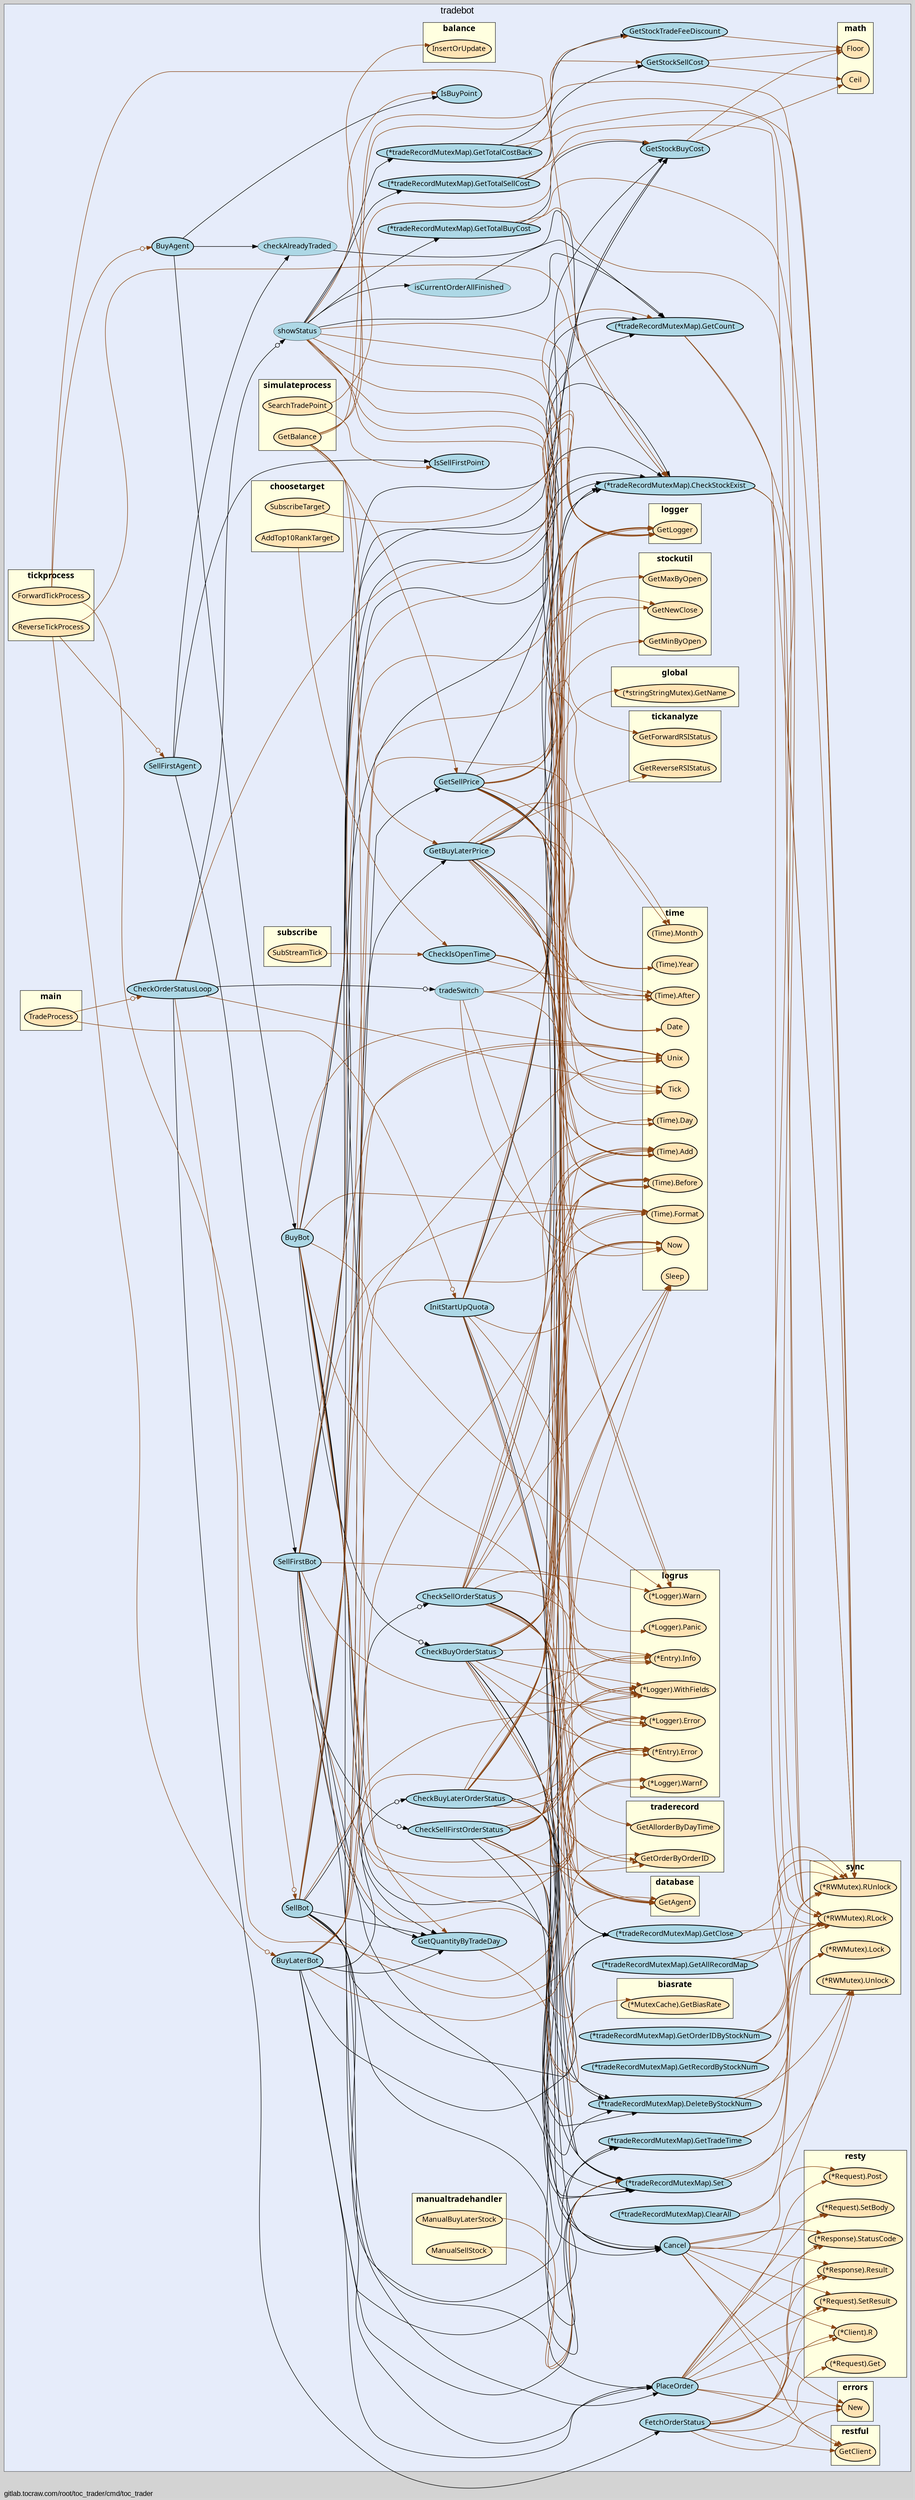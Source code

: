 digraph gocallvis {
    label="gitlab.tocraw.com/root/toc_trader/cmd/toc_trader";
    labeljust="l";
    fontname="Arial";
    fontsize="14";
    rankdir="LR";
    bgcolor="lightgray";
    style="solid";
    penwidth="0.5";
    pad="0.0";
    nodesep="0.35";

    node [shape="ellipse" style="filled" fillcolor="honeydew" fontname="Verdana" penwidth="1.0" margin="0.05,0.0"];
    edge [minlen="2"]

    subgraph "cluster_focus" {
        fontsize="18";
bgcolor="#e6ecfa";
label="tradebot";
labelloc="t";
labeljust="c";
        
        "(*gitlab.tocraw.com/root/toc_trader/pkg/modules/tradebot.tradeRecordMutexMap).DeleteByStockNum" [ label="(*tradeRecordMutexMap).DeleteByStockNum" penwidth="1.5" fillcolor="lightblue" ]
        "(*gitlab.tocraw.com/root/toc_trader/pkg/modules/tradebot.tradeRecordMutexMap).CheckStockExist" [ fillcolor="lightblue" label="(*tradeRecordMutexMap).CheckStockExist" penwidth="1.5" ]
        "gitlab.tocraw.com/root/toc_trader/pkg/modules/tradebot.SellBot" [ fillcolor="lightblue" label="SellBot" penwidth="1.5" ]
        "(*gitlab.tocraw.com/root/toc_trader/pkg/modules/tradebot.tradeRecordMutexMap).GetClose" [ fillcolor="lightblue" label="(*tradeRecordMutexMap).GetClose" penwidth="1.5" ]
        "gitlab.tocraw.com/root/toc_trader/pkg/modules/tradebot.GetQuantityByTradeDay" [ fillcolor="lightblue" label="GetQuantityByTradeDay" penwidth="1.5" ]
        "(*gitlab.tocraw.com/root/toc_trader/pkg/modules/tradebot.tradeRecordMutexMap).GetTradeTime" [ label="(*tradeRecordMutexMap).GetTradeTime" penwidth="1.5" fillcolor="lightblue" ]
        "gitlab.tocraw.com/root/toc_trader/pkg/modules/tradebot.GetSellPrice" [ fillcolor="lightblue" label="GetSellPrice" penwidth="1.5" ]
        "gitlab.tocraw.com/root/toc_trader/pkg/modules/tradebot.PlaceOrder" [ fillcolor="lightblue" label="PlaceOrder" penwidth="1.5" ]
        "(*gitlab.tocraw.com/root/toc_trader/pkg/modules/tradebot.tradeRecordMutexMap).Set" [ fillcolor="lightblue" label="(*tradeRecordMutexMap).Set" penwidth="1.5" ]
        "gitlab.tocraw.com/root/toc_trader/pkg/modules/tradebot.CheckSellOrderStatus" [ fillcolor="lightblue" label="CheckSellOrderStatus" penwidth="1.5" ]
        "gitlab.tocraw.com/root/toc_trader/pkg/modules/tradebot.Cancel" [ penwidth="1.5" fillcolor="lightblue" label="Cancel" ]
        "gitlab.tocraw.com/root/toc_trader/pkg/modules/tradebot.IsBuyPoint" [ fillcolor="lightblue" label="IsBuyPoint" penwidth="1.5" ]
        "gitlab.tocraw.com/root/toc_trader/pkg/modules/tradebot.IsSellFirstPoint" [ fillcolor="lightblue" label="IsSellFirstPoint" penwidth="1.5" ]
        "gitlab.tocraw.com/root/toc_trader/pkg/modules/tradebot.GetStockBuyCost" [ fillcolor="lightblue" label="GetStockBuyCost" penwidth="1.5" ]
        "gitlab.tocraw.com/root/toc_trader/pkg/modules/tradebot.GetStockSellCost" [ fillcolor="lightblue" label="GetStockSellCost" penwidth="1.5" ]
        "gitlab.tocraw.com/root/toc_trader/pkg/modules/tradebot.GetStockTradeFeeDiscount" [ fillcolor="lightblue" label="GetStockTradeFeeDiscount" penwidth="1.5" ]
        "gitlab.tocraw.com/root/toc_trader/pkg/modules/tradebot.GetBuyLaterPrice" [ fillcolor="lightblue" label="GetBuyLaterPrice" penwidth="1.5" ]
        "(*gitlab.tocraw.com/root/toc_trader/pkg/modules/tradebot.tradeRecordMutexMap).GetCount" [ fillcolor="lightblue" label="(*tradeRecordMutexMap).GetCount" penwidth="1.5" ]
        "gitlab.tocraw.com/root/toc_trader/pkg/modules/tradebot.CheckIsOpenTime" [ label="CheckIsOpenTime" penwidth="1.5" fillcolor="lightblue" ]
        "gitlab.tocraw.com/root/toc_trader/pkg/modules/tradebot.checkAlreadyTraded" [ fillcolor="lightblue" label="checkAlreadyTraded" penwidth="0.5" ]
        "gitlab.tocraw.com/root/toc_trader/pkg/modules/tradebot.BuyAgent" [ fillcolor="lightblue" label="BuyAgent" penwidth="1.5" ]
        "gitlab.tocraw.com/root/toc_trader/pkg/modules/tradebot.BuyBot" [ label="BuyBot" penwidth="1.5" fillcolor="lightblue" ]
        "gitlab.tocraw.com/root/toc_trader/pkg/modules/tradebot.CheckBuyOrderStatus" [ fillcolor="lightblue" label="CheckBuyOrderStatus" penwidth="1.5" ]
        "gitlab.tocraw.com/root/toc_trader/pkg/modules/tradebot.SellFirstAgent" [ penwidth="1.5" fillcolor="lightblue" label="SellFirstAgent" ]
        "gitlab.tocraw.com/root/toc_trader/pkg/modules/tradebot.SellFirstBot" [ fillcolor="lightblue" label="SellFirstBot" penwidth="1.5" ]
        "gitlab.tocraw.com/root/toc_trader/pkg/modules/tradebot.CheckSellFirstOrderStatus" [ fillcolor="lightblue" label="CheckSellFirstOrderStatus" penwidth="1.5" ]
        "gitlab.tocraw.com/root/toc_trader/pkg/modules/tradebot.BuyLaterBot" [ penwidth="1.5" fillcolor="lightblue" label="BuyLaterBot" ]
        "gitlab.tocraw.com/root/toc_trader/pkg/modules/tradebot.CheckBuyLaterOrderStatus" [ label="CheckBuyLaterOrderStatus" penwidth="1.5" fillcolor="lightblue" ]
        "gitlab.tocraw.com/root/toc_trader/pkg/modules/tradebot.showStatus" [ penwidth="0.5" fillcolor="lightblue" label="showStatus" ]
        "gitlab.tocraw.com/root/toc_trader/pkg/modules/tradebot.isCurrentOrderAllFinished" [ fillcolor="lightblue" label="isCurrentOrderAllFinished" penwidth="0.5" ]
        "(*gitlab.tocraw.com/root/toc_trader/pkg/modules/tradebot.tradeRecordMutexMap).GetTotalSellCost" [ fillcolor="lightblue" label="(*tradeRecordMutexMap).GetTotalSellCost" penwidth="1.5" ]
        "(*gitlab.tocraw.com/root/toc_trader/pkg/modules/tradebot.tradeRecordMutexMap).GetTotalBuyCost" [ penwidth="1.5" fillcolor="lightblue" label="(*tradeRecordMutexMap).GetTotalBuyCost" ]
        "(*gitlab.tocraw.com/root/toc_trader/pkg/modules/tradebot.tradeRecordMutexMap).GetTotalCostBack" [ fillcolor="lightblue" label="(*tradeRecordMutexMap).GetTotalCostBack" penwidth="1.5" ]
        "gitlab.tocraw.com/root/toc_trader/pkg/modules/tradebot.CheckOrderStatusLoop" [ fillcolor="lightblue" label="CheckOrderStatusLoop" penwidth="1.5" ]
        "gitlab.tocraw.com/root/toc_trader/pkg/modules/tradebot.tradeSwitch" [ fillcolor="lightblue" label="tradeSwitch" penwidth="0.5" ]
        "gitlab.tocraw.com/root/toc_trader/pkg/modules/tradebot.FetchOrderStatus" [ fillcolor="lightblue" label="FetchOrderStatus" penwidth="1.5" ]
        "gitlab.tocraw.com/root/toc_trader/pkg/modules/tradebot.InitStartUpQuota" [ fillcolor="lightblue" label="InitStartUpQuota" penwidth="1.5" ]
        "(*gitlab.tocraw.com/root/toc_trader/pkg/modules/tradebot.tradeRecordMutexMap).GetRecordByStockNum" [ fillcolor="lightblue" label="(*tradeRecordMutexMap).GetRecordByStockNum" penwidth="1.5" ]
        "(*gitlab.tocraw.com/root/toc_trader/pkg/modules/tradebot.tradeRecordMutexMap).ClearAll" [ fillcolor="lightblue" label="(*tradeRecordMutexMap).ClearAll" penwidth="1.5" ]
        "(*gitlab.tocraw.com/root/toc_trader/pkg/modules/tradebot.tradeRecordMutexMap).GetAllRecordMap" [ label="(*tradeRecordMutexMap).GetAllRecordMap" penwidth="1.5" fillcolor="lightblue" ]
        "(*gitlab.tocraw.com/root/toc_trader/pkg/modules/tradebot.tradeRecordMutexMap).GetOrderIDByStockNum" [ label="(*tradeRecordMutexMap).GetOrderIDByStockNum" penwidth="1.5" fillcolor="lightblue" ]
        
        subgraph "cluster_errors" {
        penwidth="0.8";
fontsize="16";
style="filled";
rank="sink";
URL="/?f=errors";
tooltip="package: errors";
fillcolor="lightyellow";
fontname="Tahoma bold";
label="errors";
        
        "errors.New" [ fillcolor="moccasin" label="New" penwidth="1.5" ]
        
    }

        subgraph "cluster_github.com/go-resty/resty/v2" {
        rank="sink";
label="resty";
tooltip="package: github.com/go-resty/resty/v2";
fontsize="16";
style="filled";
fillcolor="lightyellow";
fontname="Tahoma bold";
penwidth="0.8";
URL="/?f=github.com/go-resty/resty/v2";
        
        "(*github.com/go-resty/resty/v2.Client).R" [ fillcolor="moccasin" label="(*Client).R" penwidth="1.5" ]
        "(*github.com/go-resty/resty/v2.Request).SetBody" [ fillcolor="moccasin" label="(*Request).SetBody" penwidth="1.5" ]
        "(*github.com/go-resty/resty/v2.Request).SetResult" [ penwidth="1.5" fillcolor="moccasin" label="(*Request).SetResult" ]
        "(*github.com/go-resty/resty/v2.Request).Post" [ fillcolor="moccasin" label="(*Request).Post" penwidth="1.5" ]
        "(*github.com/go-resty/resty/v2.Response).StatusCode" [ fillcolor="moccasin" label="(*Response).StatusCode" penwidth="1.5" ]
        "(*github.com/go-resty/resty/v2.Response).Result" [ fillcolor="moccasin" label="(*Response).Result" penwidth="1.5" ]
        "(*github.com/go-resty/resty/v2.Request).Get" [ fillcolor="moccasin" label="(*Request).Get" penwidth="1.5" ]
        
    }

        subgraph "cluster_github.com/sirupsen/logrus" {
        fillcolor="lightyellow";
fontname="Tahoma bold";
rank="sink";
penwidth="0.8";
fontsize="16";
style="filled";
label="logrus";
URL="/?f=github.com/sirupsen/logrus";
tooltip="package: github.com/sirupsen/logrus";
        
        "(*github.com/sirupsen/logrus.Logger).WithFields" [ penwidth="1.5" fillcolor="moccasin" label="(*Logger).WithFields" ]
        "(*github.com/sirupsen/logrus.Entry).Error" [ fillcolor="moccasin" label="(*Entry).Error" penwidth="1.5" ]
        "(*github.com/sirupsen/logrus.Logger).Error" [ fillcolor="moccasin" label="(*Logger).Error" penwidth="1.5" ]
        "(*github.com/sirupsen/logrus.Entry).Info" [ fillcolor="moccasin" label="(*Entry).Info" penwidth="1.5" ]
        "(*github.com/sirupsen/logrus.Logger).Warnf" [ fillcolor="moccasin" label="(*Logger).Warnf" penwidth="1.5" ]
        "(*github.com/sirupsen/logrus.Logger).Warn" [ fillcolor="moccasin" label="(*Logger).Warn" penwidth="1.5" ]
        "(*github.com/sirupsen/logrus.Logger).Panic" [ penwidth="1.5" fillcolor="moccasin" label="(*Logger).Panic" ]
        
    }

        subgraph "cluster_gitlab.tocraw.com/root/toc_trader/cmd/toc_trader" {
        style="filled";
rank="sink";
tooltip="package: gitlab.tocraw.com/root/toc_trader/cmd/toc_trader";
penwidth="0.8";
fontsize="16";
label="main";
URL="/?f=gitlab.tocraw.com/root/toc_trader/cmd/toc_trader";
fillcolor="lightyellow";
fontname="Tahoma bold";
        
        "gitlab.tocraw.com/root/toc_trader/cmd/toc_trader.TradeProcess" [ fillcolor="moccasin" label="TradeProcess" penwidth="1.5" ]
        
    }

        subgraph "cluster_gitlab.tocraw.com/root/toc_trader/internal/database" {
        fontsize="16";
fillcolor="lightyellow";
rank="sink";
URL="/?f=gitlab.tocraw.com/root/toc_trader/internal/database";
tooltip="package: gitlab.tocraw.com/root/toc_trader/internal/database";
penwidth="0.8";
style="filled";
fontname="Tahoma bold";
label="database";
        
        "gitlab.tocraw.com/root/toc_trader/internal/database.GetAgent" [ label="GetAgent" penwidth="1.5" fillcolor="moccasin" ]
        
    }

        subgraph "cluster_gitlab.tocraw.com/root/toc_trader/internal/logger" {
        penwidth="0.8";
fontsize="16";
style="filled";
fillcolor="lightyellow";
fontname="Tahoma bold";
label="logger";
rank="sink";
URL="/?f=gitlab.tocraw.com/root/toc_trader/internal/logger";
tooltip="package: gitlab.tocraw.com/root/toc_trader/internal/logger";
        
        "gitlab.tocraw.com/root/toc_trader/internal/logger.GetLogger" [ penwidth="1.5" fillcolor="moccasin" label="GetLogger" ]
        
    }

        subgraph "cluster_gitlab.tocraw.com/root/toc_trader/internal/restful" {
        fontsize="16";
style="filled";
fillcolor="lightyellow";
fontname="Tahoma bold";
rank="sink";
URL="/?f=gitlab.tocraw.com/root/toc_trader/internal/restful";
tooltip="package: gitlab.tocraw.com/root/toc_trader/internal/restful";
penwidth="0.8";
label="restful";
        
        "gitlab.tocraw.com/root/toc_trader/internal/restful.GetClient" [ label="GetClient" penwidth="1.5" fillcolor="moccasin" ]
        
    }

        subgraph "cluster_gitlab.tocraw.com/root/toc_trader/internal/stockutil" {
        fontname="Tahoma bold";
rank="sink";
URL="/?f=gitlab.tocraw.com/root/toc_trader/internal/stockutil";
tooltip="package: gitlab.tocraw.com/root/toc_trader/internal/stockutil";
style="filled";
fontsize="16";
fillcolor="lightyellow";
label="stockutil";
penwidth="0.8";
        
        "gitlab.tocraw.com/root/toc_trader/internal/stockutil.GetMaxByOpen" [ fillcolor="moccasin" label="GetMaxByOpen" penwidth="1.5" ]
        "gitlab.tocraw.com/root/toc_trader/internal/stockutil.GetNewClose" [ fillcolor="moccasin" label="GetNewClose" penwidth="1.5" ]
        "gitlab.tocraw.com/root/toc_trader/internal/stockutil.GetMinByOpen" [ fillcolor="moccasin" label="GetMinByOpen" penwidth="1.5" ]
        
    }

        subgraph "cluster_gitlab.tocraw.com/root/toc_trader/pkg/global" {
        label="global";
penwidth="0.8";
fontsize="16";
fontname="Tahoma bold";
rank="sink";
URL="/?f=gitlab.tocraw.com/root/toc_trader/pkg/global";
tooltip="package: gitlab.tocraw.com/root/toc_trader/pkg/global";
style="filled";
fillcolor="lightyellow";
        
        "(*gitlab.tocraw.com/root/toc_trader/pkg/global.stringStringMutex).GetName" [ fillcolor="moccasin" label="(*stringStringMutex).GetName" penwidth="1.5" ]
        
    }

        subgraph "cluster_gitlab.tocraw.com/root/toc_trader/pkg/handlers/manualtradehandler" {
        style="filled";
fontname="Tahoma bold";
rank="sink";
penwidth="0.8";
fontsize="16";
fillcolor="lightyellow";
label="manualtradehandler";
URL="/?f=gitlab.tocraw.com/root/toc_trader/pkg/handlers/manualtradehandler";
tooltip="package: gitlab.tocraw.com/root/toc_trader/pkg/handlers/manualtradehandler";
        
        "gitlab.tocraw.com/root/toc_trader/pkg/handlers/manualtradehandler.ManualSellStock" [ fillcolor="moccasin" label="ManualSellStock" penwidth="1.5" ]
        "gitlab.tocraw.com/root/toc_trader/pkg/handlers/manualtradehandler.ManualBuyLaterStock" [ fillcolor="moccasin" label="ManualBuyLaterStock" penwidth="1.5" ]
        
    }

        subgraph "cluster_gitlab.tocraw.com/root/toc_trader/pkg/models/balance" {
        penwidth="0.8";
fontsize="16";
fontname="Tahoma bold";
label="balance";
style="filled";
fillcolor="lightyellow";
rank="sink";
URL="/?f=gitlab.tocraw.com/root/toc_trader/pkg/models/balance";
tooltip="package: gitlab.tocraw.com/root/toc_trader/pkg/models/balance";
        
        "gitlab.tocraw.com/root/toc_trader/pkg/models/balance.InsertOrUpdate" [ fillcolor="moccasin" label="InsertOrUpdate" penwidth="1.5" ]
        
    }

        subgraph "cluster_gitlab.tocraw.com/root/toc_trader/pkg/models/traderecord" {
        URL="/?f=gitlab.tocraw.com/root/toc_trader/pkg/models/traderecord";
penwidth="0.8";
style="filled";
fontname="Tahoma bold";
label="traderecord";
fontsize="16";
fillcolor="lightyellow";
rank="sink";
tooltip="package: gitlab.tocraw.com/root/toc_trader/pkg/models/traderecord";
        
        "gitlab.tocraw.com/root/toc_trader/pkg/models/traderecord.GetOrderByOrderID" [ penwidth="1.5" fillcolor="moccasin" label="GetOrderByOrderID" ]
        "gitlab.tocraw.com/root/toc_trader/pkg/models/traderecord.GetAllorderByDayTime" [ fillcolor="moccasin" label="GetAllorderByDayTime" penwidth="1.5" ]
        
    }

        subgraph "cluster_gitlab.tocraw.com/root/toc_trader/pkg/modules/biasrate" {
        fillcolor="lightyellow";
fontname="Tahoma bold";
label="biasrate";
URL="/?f=gitlab.tocraw.com/root/toc_trader/pkg/modules/biasrate";
tooltip="package: gitlab.tocraw.com/root/toc_trader/pkg/modules/biasrate";
penwidth="0.8";
fontsize="16";
style="filled";
rank="sink";
        
        "(*gitlab.tocraw.com/root/toc_trader/pkg/modules/biasrate.MutexCache).GetBiasRate" [ fillcolor="moccasin" label="(*MutexCache).GetBiasRate" penwidth="1.5" ]
        
    }

        subgraph "cluster_gitlab.tocraw.com/root/toc_trader/pkg/modules/choosetarget" {
        style="filled";
fillcolor="lightyellow";
fontname="Tahoma bold";
URL="/?f=gitlab.tocraw.com/root/toc_trader/pkg/modules/choosetarget";
penwidth="0.8";
fontsize="16";
rank="sink";
label="choosetarget";
tooltip="package: gitlab.tocraw.com/root/toc_trader/pkg/modules/choosetarget";
        
        "gitlab.tocraw.com/root/toc_trader/pkg/modules/choosetarget.SubscribeTarget" [ fillcolor="moccasin" label="SubscribeTarget" penwidth="1.5" ]
        "gitlab.tocraw.com/root/toc_trader/pkg/modules/choosetarget.AddTop10RankTarget" [ fillcolor="moccasin" label="AddTop10RankTarget" penwidth="1.5" ]
        
    }

        subgraph "cluster_gitlab.tocraw.com/root/toc_trader/pkg/modules/simulateprocess" {
        rank="sink";
tooltip="package: gitlab.tocraw.com/root/toc_trader/pkg/modules/simulateprocess";
penwidth="0.8";
fillcolor="lightyellow";
fontname="Tahoma bold";
URL="/?f=gitlab.tocraw.com/root/toc_trader/pkg/modules/simulateprocess";
fontsize="16";
style="filled";
label="simulateprocess";
        
        "gitlab.tocraw.com/root/toc_trader/pkg/modules/simulateprocess.SearchTradePoint" [ fillcolor="moccasin" label="SearchTradePoint" penwidth="1.5" ]
        "gitlab.tocraw.com/root/toc_trader/pkg/modules/simulateprocess.GetBalance" [ fillcolor="moccasin" label="GetBalance" penwidth="1.5" ]
        
    }

        subgraph "cluster_gitlab.tocraw.com/root/toc_trader/pkg/modules/subscribe" {
        style="filled";
fontname="Tahoma bold";
rank="sink";
label="subscribe";
penwidth="0.8";
fillcolor="lightyellow";
URL="/?f=gitlab.tocraw.com/root/toc_trader/pkg/modules/subscribe";
tooltip="package: gitlab.tocraw.com/root/toc_trader/pkg/modules/subscribe";
fontsize="16";
        
        "gitlab.tocraw.com/root/toc_trader/pkg/modules/subscribe.SubStreamTick" [ fillcolor="moccasin" label="SubStreamTick" penwidth="1.5" ]
        
    }

        subgraph "cluster_gitlab.tocraw.com/root/toc_trader/pkg/modules/tickanalyze" {
        fontname="Tahoma bold";
rank="sink";
URL="/?f=gitlab.tocraw.com/root/toc_trader/pkg/modules/tickanalyze";
penwidth="0.8";
fontsize="16";
style="filled";
fillcolor="lightyellow";
label="tickanalyze";
tooltip="package: gitlab.tocraw.com/root/toc_trader/pkg/modules/tickanalyze";
        
        "gitlab.tocraw.com/root/toc_trader/pkg/modules/tickanalyze.GetForwardRSIStatus" [ fillcolor="moccasin" label="GetForwardRSIStatus" penwidth="1.5" ]
        "gitlab.tocraw.com/root/toc_trader/pkg/modules/tickanalyze.GetReverseRSIStatus" [ fillcolor="moccasin" label="GetReverseRSIStatus" penwidth="1.5" ]
        
    }

        subgraph "cluster_gitlab.tocraw.com/root/toc_trader/pkg/modules/tickprocess" {
        URL="/?f=gitlab.tocraw.com/root/toc_trader/pkg/modules/tickprocess";
tooltip="package: gitlab.tocraw.com/root/toc_trader/pkg/modules/tickprocess";
penwidth="0.8";
fontsize="16";
style="filled";
label="tickprocess";
fillcolor="lightyellow";
fontname="Tahoma bold";
rank="sink";
        
        "gitlab.tocraw.com/root/toc_trader/pkg/modules/tickprocess.ForwardTickProcess" [ penwidth="1.5" fillcolor="moccasin" label="ForwardTickProcess" ]
        "gitlab.tocraw.com/root/toc_trader/pkg/modules/tickprocess.ReverseTickProcess" [ penwidth="1.5" fillcolor="moccasin" label="ReverseTickProcess" ]
        
    }

        subgraph "cluster_math" {
        fontsize="16";
style="filled";
fontname="Tahoma bold";
URL="/?f=math";
tooltip="package: math";
penwidth="0.8";
fillcolor="lightyellow";
rank="sink";
label="math";
        
        "math.Ceil" [ fillcolor="moccasin" label="Ceil" penwidth="1.5" ]
        "math.Floor" [ penwidth="1.5" fillcolor="moccasin" label="Floor" ]
        
    }

        subgraph "cluster_sync" {
        fontsize="16";
fillcolor="lightyellow";
fontname="Tahoma bold";
rank="sink";
label="sync";
penwidth="0.8";
style="filled";
URL="/?f=sync";
tooltip="package: sync";
        
        "(*sync.RWMutex).Lock" [ fillcolor="moccasin" label="(*RWMutex).Lock" penwidth="1.5" ]
        "(*sync.RWMutex).Unlock" [ fillcolor="moccasin" label="(*RWMutex).Unlock" penwidth="1.5" ]
        "(*sync.RWMutex).RLock" [ fillcolor="moccasin" label="(*RWMutex).RLock" penwidth="1.5" ]
        "(*sync.RWMutex).RUnlock" [ fillcolor="moccasin" label="(*RWMutex).RUnlock" penwidth="1.5" ]
        
    }

        subgraph "cluster_time" {
        fontname="Tahoma bold";
label="time";
URL="/?f=time";
tooltip="package: time";
fontsize="16";
fillcolor="lightyellow";
rank="sink";
penwidth="0.8";
style="filled";
        
        "(time.Time).Format" [ penwidth="1.5" fillcolor="moccasin" label="(Time).Format" ]
        "time.Unix" [ fillcolor="moccasin" label="Unix" penwidth="1.5" ]
        "(time.Time).Year" [ label="(Time).Year" penwidth="1.5" fillcolor="moccasin" ]
        "(time.Time).Month" [ fillcolor="moccasin" label="(Time).Month" penwidth="1.5" ]
        "(time.Time).Day" [ label="(Time).Day" penwidth="1.5" fillcolor="moccasin" ]
        "time.Date" [ fillcolor="moccasin" label="Date" penwidth="1.5" ]
        "(time.Time).Before" [ label="(Time).Before" penwidth="1.5" fillcolor="moccasin" ]
        "(time.Time).After" [ fillcolor="moccasin" label="(Time).After" penwidth="1.5" ]
        "(time.Time).Add" [ fillcolor="moccasin" label="(Time).Add" penwidth="1.5" ]
        "time.Sleep" [ fillcolor="moccasin" label="Sleep" penwidth="1.5" ]
        "time.Now" [ penwidth="1.5" fillcolor="moccasin" label="Now" ]
        "time.Tick" [ fillcolor="moccasin" label="Tick" penwidth="1.5" ]
        
    }

    }

    "(*gitlab.tocraw.com/root/toc_trader/pkg/modules/tradebot.tradeRecordMutexMap).DeleteByStockNum" -> "(*sync.RWMutex).Lock" [ color="saddlebrown" ]
    "(*gitlab.tocraw.com/root/toc_trader/pkg/modules/tradebot.tradeRecordMutexMap).DeleteByStockNum" -> "(*sync.RWMutex).Unlock" [ color="saddlebrown" ]
    "(*gitlab.tocraw.com/root/toc_trader/pkg/modules/tradebot.tradeRecordMutexMap).CheckStockExist" -> "(*sync.RWMutex).RLock" [ color="saddlebrown" ]
    "(*gitlab.tocraw.com/root/toc_trader/pkg/modules/tradebot.tradeRecordMutexMap).CheckStockExist" -> "(*sync.RWMutex).RUnlock" [ color="saddlebrown" ]
    "gitlab.tocraw.com/root/toc_trader/pkg/modules/tradebot.SellBot" -> "(*gitlab.tocraw.com/root/toc_trader/pkg/modules/tradebot.tradeRecordMutexMap).CheckStockExist" [  ]
    "(*gitlab.tocraw.com/root/toc_trader/pkg/modules/tradebot.tradeRecordMutexMap).GetClose" -> "(*sync.RWMutex).RLock" [ color="saddlebrown" ]
    "(*gitlab.tocraw.com/root/toc_trader/pkg/modules/tradebot.tradeRecordMutexMap).GetClose" -> "(*sync.RWMutex).RUnlock" [ color="saddlebrown" ]
    "gitlab.tocraw.com/root/toc_trader/pkg/modules/tradebot.SellBot" -> "(*gitlab.tocraw.com/root/toc_trader/pkg/modules/tradebot.tradeRecordMutexMap).GetClose" [  ]
    "gitlab.tocraw.com/root/toc_trader/pkg/modules/tradebot.SellBot" -> "(time.Time).Format" [ color="saddlebrown" ]
    "gitlab.tocraw.com/root/toc_trader/pkg/modules/tradebot.GetQuantityByTradeDay" -> "(*gitlab.tocraw.com/root/toc_trader/pkg/modules/biasrate.MutexCache).GetBiasRate" [ color="saddlebrown" ]
    "gitlab.tocraw.com/root/toc_trader/pkg/modules/tradebot.SellBot" -> "gitlab.tocraw.com/root/toc_trader/pkg/modules/tradebot.GetQuantityByTradeDay" [  ]
    "(*gitlab.tocraw.com/root/toc_trader/pkg/modules/tradebot.tradeRecordMutexMap).GetTradeTime" -> "(*sync.RWMutex).RLock" [ color="saddlebrown" ]
    "(*gitlab.tocraw.com/root/toc_trader/pkg/modules/tradebot.tradeRecordMutexMap).GetTradeTime" -> "(*sync.RWMutex).RUnlock" [ color="saddlebrown" ]
    "gitlab.tocraw.com/root/toc_trader/pkg/modules/tradebot.SellBot" -> "(*gitlab.tocraw.com/root/toc_trader/pkg/modules/tradebot.tradeRecordMutexMap).GetTradeTime" [  ]
    "gitlab.tocraw.com/root/toc_trader/pkg/modules/tradebot.GetSellPrice" -> "gitlab.tocraw.com/root/toc_trader/internal/stockutil.GetMaxByOpen" [ color="saddlebrown" ]
    "gitlab.tocraw.com/root/toc_trader/pkg/modules/tradebot.GetSellPrice" -> "time.Unix" [ color="saddlebrown" ]
    "gitlab.tocraw.com/root/toc_trader/pkg/modules/tradebot.GetSellPrice" -> "(time.Time).Year" [ color="saddlebrown" ]
    "gitlab.tocraw.com/root/toc_trader/pkg/modules/tradebot.GetSellPrice" -> "(time.Time).Month" [ color="saddlebrown" ]
    "gitlab.tocraw.com/root/toc_trader/pkg/modules/tradebot.GetSellPrice" -> "(time.Time).Day" [ color="saddlebrown" ]
    "gitlab.tocraw.com/root/toc_trader/pkg/modules/tradebot.GetSellPrice" -> "time.Date" [ color="saddlebrown" ]
    "gitlab.tocraw.com/root/toc_trader/pkg/modules/tradebot.GetSellPrice" -> "gitlab.tocraw.com/root/toc_trader/pkg/modules/tickanalyze.GetForwardRSIStatus" [ color="saddlebrown" ]
    "gitlab.tocraw.com/root/toc_trader/pkg/modules/tradebot.GetSellPrice" -> "(time.Time).Before" [ color="saddlebrown" ]
    "gitlab.tocraw.com/root/toc_trader/pkg/modules/tradebot.GetSellPrice" -> "(time.Time).After" [ color="saddlebrown" ]
    "gitlab.tocraw.com/root/toc_trader/pkg/modules/tradebot.GetSellPrice" -> "(*gitlab.tocraw.com/root/toc_trader/pkg/modules/tradebot.tradeRecordMutexMap).GetClose" [  ]
    "gitlab.tocraw.com/root/toc_trader/pkg/modules/tradebot.GetSellPrice" -> "(*gitlab.tocraw.com/root/toc_trader/pkg/modules/tradebot.tradeRecordMutexMap).CheckStockExist" [  ]
    "gitlab.tocraw.com/root/toc_trader/pkg/modules/tradebot.GetSellPrice" -> "gitlab.tocraw.com/root/toc_trader/internal/stockutil.GetNewClose" [ color="saddlebrown" ]
    "gitlab.tocraw.com/root/toc_trader/pkg/modules/tradebot.GetSellPrice" -> "(time.Time).Add" [ color="saddlebrown" ]
    "gitlab.tocraw.com/root/toc_trader/pkg/modules/tradebot.SellBot" -> "gitlab.tocraw.com/root/toc_trader/pkg/modules/tradebot.GetSellPrice" [  ]
    "gitlab.tocraw.com/root/toc_trader/pkg/modules/tradebot.PlaceOrder" -> "gitlab.tocraw.com/root/toc_trader/internal/restful.GetClient" [ color="saddlebrown" ]
    "gitlab.tocraw.com/root/toc_trader/pkg/modules/tradebot.PlaceOrder" -> "(*github.com/go-resty/resty/v2.Client).R" [ color="saddlebrown" ]
    "gitlab.tocraw.com/root/toc_trader/pkg/modules/tradebot.PlaceOrder" -> "(*github.com/go-resty/resty/v2.Request).SetBody" [ color="saddlebrown" ]
    "gitlab.tocraw.com/root/toc_trader/pkg/modules/tradebot.PlaceOrder" -> "(*github.com/go-resty/resty/v2.Request).SetResult" [ color="saddlebrown" ]
    "gitlab.tocraw.com/root/toc_trader/pkg/modules/tradebot.PlaceOrder" -> "(*github.com/go-resty/resty/v2.Request).Post" [ color="saddlebrown" ]
    "gitlab.tocraw.com/root/toc_trader/pkg/modules/tradebot.PlaceOrder" -> "(*github.com/go-resty/resty/v2.Response).StatusCode" [ color="saddlebrown" ]
    "gitlab.tocraw.com/root/toc_trader/pkg/modules/tradebot.PlaceOrder" -> "errors.New" [ color="saddlebrown" ]
    "gitlab.tocraw.com/root/toc_trader/pkg/modules/tradebot.PlaceOrder" -> "(*github.com/go-resty/resty/v2.Response).Result" [ color="saddlebrown" ]
    "gitlab.tocraw.com/root/toc_trader/pkg/modules/tradebot.SellBot" -> "gitlab.tocraw.com/root/toc_trader/pkg/modules/tradebot.PlaceOrder" [  ]
    "gitlab.tocraw.com/root/toc_trader/pkg/modules/tradebot.SellBot" -> "gitlab.tocraw.com/root/toc_trader/internal/logger.GetLogger" [ color="saddlebrown" ]
    "gitlab.tocraw.com/root/toc_trader/pkg/modules/tradebot.SellBot" -> "(*github.com/sirupsen/logrus.Logger).WithFields" [ color="saddlebrown" ]
    "gitlab.tocraw.com/root/toc_trader/pkg/modules/tradebot.SellBot" -> "(*github.com/sirupsen/logrus.Entry).Error" [ color="saddlebrown" ]
    "gitlab.tocraw.com/root/toc_trader/pkg/modules/tradebot.SellBot" -> "time.Unix" [ color="saddlebrown" ]
    "(*gitlab.tocraw.com/root/toc_trader/pkg/modules/tradebot.tradeRecordMutexMap).Set" -> "(*sync.RWMutex).Lock" [ color="saddlebrown" ]
    "(*gitlab.tocraw.com/root/toc_trader/pkg/modules/tradebot.tradeRecordMutexMap).Set" -> "(*sync.RWMutex).Unlock" [ color="saddlebrown" ]
    "gitlab.tocraw.com/root/toc_trader/pkg/modules/tradebot.SellBot" -> "(*gitlab.tocraw.com/root/toc_trader/pkg/modules/tradebot.tradeRecordMutexMap).Set" [  ]
    "gitlab.tocraw.com/root/toc_trader/pkg/modules/tradebot.CheckSellOrderStatus" -> "time.Sleep" [ color="saddlebrown" ]
    "gitlab.tocraw.com/root/toc_trader/pkg/modules/tradebot.CheckSellOrderStatus" -> "gitlab.tocraw.com/root/toc_trader/internal/database.GetAgent" [ color="saddlebrown" ]
    "gitlab.tocraw.com/root/toc_trader/pkg/modules/tradebot.CheckSellOrderStatus" -> "gitlab.tocraw.com/root/toc_trader/pkg/models/traderecord.GetOrderByOrderID" [ color="saddlebrown" ]
    "gitlab.tocraw.com/root/toc_trader/pkg/modules/tradebot.CheckSellOrderStatus" -> "gitlab.tocraw.com/root/toc_trader/internal/logger.GetLogger" [ color="saddlebrown" ]
    "gitlab.tocraw.com/root/toc_trader/pkg/modules/tradebot.CheckSellOrderStatus" -> "(*github.com/sirupsen/logrus.Logger).Error" [ color="saddlebrown" ]
    "gitlab.tocraw.com/root/toc_trader/pkg/modules/tradebot.CheckSellOrderStatus" -> "(*gitlab.tocraw.com/root/toc_trader/pkg/modules/tradebot.tradeRecordMutexMap).DeleteByStockNum" [  ]
    "gitlab.tocraw.com/root/toc_trader/pkg/modules/tradebot.CheckSellOrderStatus" -> "(*github.com/sirupsen/logrus.Logger).WithFields" [ color="saddlebrown" ]
    "gitlab.tocraw.com/root/toc_trader/pkg/modules/tradebot.CheckSellOrderStatus" -> "(*github.com/sirupsen/logrus.Entry).Info" [ color="saddlebrown" ]
    "gitlab.tocraw.com/root/toc_trader/pkg/modules/tradebot.CheckSellOrderStatus" -> "(*gitlab.tocraw.com/root/toc_trader/pkg/modules/tradebot.tradeRecordMutexMap).Set" [  ]
    "gitlab.tocraw.com/root/toc_trader/pkg/modules/tradebot.CheckSellOrderStatus" -> "(*gitlab.tocraw.com/root/toc_trader/pkg/modules/tradebot.tradeRecordMutexMap).CheckStockExist" [  ]
    "gitlab.tocraw.com/root/toc_trader/pkg/modules/tradebot.CheckSellOrderStatus" -> "(time.Time).Add" [ color="saddlebrown" ]
    "gitlab.tocraw.com/root/toc_trader/pkg/modules/tradebot.CheckSellOrderStatus" -> "time.Now" [ color="saddlebrown" ]
    "gitlab.tocraw.com/root/toc_trader/pkg/modules/tradebot.CheckSellOrderStatus" -> "(time.Time).Before" [ color="saddlebrown" ]
    "gitlab.tocraw.com/root/toc_trader/pkg/modules/tradebot.Cancel" -> "gitlab.tocraw.com/root/toc_trader/internal/restful.GetClient" [ color="saddlebrown" ]
    "gitlab.tocraw.com/root/toc_trader/pkg/modules/tradebot.Cancel" -> "(*github.com/go-resty/resty/v2.Client).R" [ color="saddlebrown" ]
    "gitlab.tocraw.com/root/toc_trader/pkg/modules/tradebot.Cancel" -> "(*github.com/go-resty/resty/v2.Request).SetBody" [ color="saddlebrown" ]
    "gitlab.tocraw.com/root/toc_trader/pkg/modules/tradebot.Cancel" -> "(*github.com/go-resty/resty/v2.Request).SetResult" [ color="saddlebrown" ]
    "gitlab.tocraw.com/root/toc_trader/pkg/modules/tradebot.Cancel" -> "(*github.com/go-resty/resty/v2.Request).Post" [ color="saddlebrown" ]
    "gitlab.tocraw.com/root/toc_trader/pkg/modules/tradebot.Cancel" -> "(*github.com/go-resty/resty/v2.Response).StatusCode" [ color="saddlebrown" ]
    "gitlab.tocraw.com/root/toc_trader/pkg/modules/tradebot.Cancel" -> "errors.New" [ color="saddlebrown" ]
    "gitlab.tocraw.com/root/toc_trader/pkg/modules/tradebot.Cancel" -> "(*github.com/go-resty/resty/v2.Response).Result" [ color="saddlebrown" ]
    "gitlab.tocraw.com/root/toc_trader/pkg/modules/tradebot.CheckSellOrderStatus" -> "gitlab.tocraw.com/root/toc_trader/pkg/modules/tradebot.Cancel" [  ]
    "gitlab.tocraw.com/root/toc_trader/pkg/modules/tradebot.CheckSellOrderStatus" -> "(*github.com/sirupsen/logrus.Entry).Error" [ color="saddlebrown" ]
    "gitlab.tocraw.com/root/toc_trader/pkg/modules/tradebot.SellBot" -> "gitlab.tocraw.com/root/toc_trader/pkg/modules/tradebot.CheckSellOrderStatus" [ arrowhead="normalnoneodot" ]
    "gitlab.tocraw.com/root/toc_trader/pkg/handlers/manualtradehandler.ManualSellStock" -> "(*gitlab.tocraw.com/root/toc_trader/pkg/modules/tradebot.tradeRecordMutexMap).Set" [ color="saddlebrown" ]
    "gitlab.tocraw.com/root/toc_trader/pkg/handlers/manualtradehandler.ManualBuyLaterStock" -> "(*gitlab.tocraw.com/root/toc_trader/pkg/modules/tradebot.tradeRecordMutexMap).Set" [ color="saddlebrown" ]
    "gitlab.tocraw.com/root/toc_trader/pkg/modules/simulateprocess.SearchTradePoint" -> "gitlab.tocraw.com/root/toc_trader/pkg/modules/tradebot.IsBuyPoint" [ color="saddlebrown" ]
    "gitlab.tocraw.com/root/toc_trader/pkg/modules/simulateprocess.SearchTradePoint" -> "gitlab.tocraw.com/root/toc_trader/pkg/modules/tradebot.IsSellFirstPoint" [ color="saddlebrown" ]
    "gitlab.tocraw.com/root/toc_trader/pkg/modules/simulateprocess.GetBalance" -> "gitlab.tocraw.com/root/toc_trader/pkg/modules/tradebot.GetQuantityByTradeDay" [ color="saddlebrown" ]
    "gitlab.tocraw.com/root/toc_trader/pkg/modules/tradebot.GetStockBuyCost" -> "math.Ceil" [ color="saddlebrown" ]
    "gitlab.tocraw.com/root/toc_trader/pkg/modules/tradebot.GetStockBuyCost" -> "math.Floor" [ color="saddlebrown" ]
    "gitlab.tocraw.com/root/toc_trader/pkg/modules/simulateprocess.GetBalance" -> "gitlab.tocraw.com/root/toc_trader/pkg/modules/tradebot.GetStockBuyCost" [ color="saddlebrown" ]
    "gitlab.tocraw.com/root/toc_trader/pkg/modules/tradebot.GetStockSellCost" -> "math.Ceil" [ color="saddlebrown" ]
    "gitlab.tocraw.com/root/toc_trader/pkg/modules/tradebot.GetStockSellCost" -> "math.Floor" [ color="saddlebrown" ]
    "gitlab.tocraw.com/root/toc_trader/pkg/modules/simulateprocess.GetBalance" -> "gitlab.tocraw.com/root/toc_trader/pkg/modules/tradebot.GetStockSellCost" [ color="saddlebrown" ]
    "gitlab.tocraw.com/root/toc_trader/pkg/modules/tradebot.GetStockTradeFeeDiscount" -> "math.Floor" [ color="saddlebrown" ]
    "gitlab.tocraw.com/root/toc_trader/pkg/modules/simulateprocess.GetBalance" -> "gitlab.tocraw.com/root/toc_trader/pkg/modules/tradebot.GetStockTradeFeeDiscount" [ color="saddlebrown" ]
    "gitlab.tocraw.com/root/toc_trader/pkg/modules/simulateprocess.GetBalance" -> "gitlab.tocraw.com/root/toc_trader/pkg/modules/tradebot.GetSellPrice" [ color="saddlebrown" ]
    "gitlab.tocraw.com/root/toc_trader/pkg/modules/tradebot.GetBuyLaterPrice" -> "gitlab.tocraw.com/root/toc_trader/internal/stockutil.GetMinByOpen" [ color="saddlebrown" ]
    "gitlab.tocraw.com/root/toc_trader/pkg/modules/tradebot.GetBuyLaterPrice" -> "time.Unix" [ color="saddlebrown" ]
    "gitlab.tocraw.com/root/toc_trader/pkg/modules/tradebot.GetBuyLaterPrice" -> "(time.Time).Year" [ color="saddlebrown" ]
    "gitlab.tocraw.com/root/toc_trader/pkg/modules/tradebot.GetBuyLaterPrice" -> "(time.Time).Month" [ color="saddlebrown" ]
    "gitlab.tocraw.com/root/toc_trader/pkg/modules/tradebot.GetBuyLaterPrice" -> "(time.Time).Day" [ color="saddlebrown" ]
    "gitlab.tocraw.com/root/toc_trader/pkg/modules/tradebot.GetBuyLaterPrice" -> "time.Date" [ color="saddlebrown" ]
    "gitlab.tocraw.com/root/toc_trader/pkg/modules/tradebot.GetBuyLaterPrice" -> "gitlab.tocraw.com/root/toc_trader/pkg/modules/tickanalyze.GetReverseRSIStatus" [ color="saddlebrown" ]
    "gitlab.tocraw.com/root/toc_trader/pkg/modules/tradebot.GetBuyLaterPrice" -> "(time.Time).Before" [ color="saddlebrown" ]
    "gitlab.tocraw.com/root/toc_trader/pkg/modules/tradebot.GetBuyLaterPrice" -> "(time.Time).After" [ color="saddlebrown" ]
    "gitlab.tocraw.com/root/toc_trader/pkg/modules/tradebot.GetBuyLaterPrice" -> "(*gitlab.tocraw.com/root/toc_trader/pkg/modules/tradebot.tradeRecordMutexMap).GetClose" [  ]
    "gitlab.tocraw.com/root/toc_trader/pkg/modules/tradebot.GetBuyLaterPrice" -> "(*gitlab.tocraw.com/root/toc_trader/pkg/modules/tradebot.tradeRecordMutexMap).CheckStockExist" [  ]
    "gitlab.tocraw.com/root/toc_trader/pkg/modules/tradebot.GetBuyLaterPrice" -> "gitlab.tocraw.com/root/toc_trader/internal/stockutil.GetNewClose" [ color="saddlebrown" ]
    "gitlab.tocraw.com/root/toc_trader/pkg/modules/tradebot.GetBuyLaterPrice" -> "(time.Time).Add" [ color="saddlebrown" ]
    "gitlab.tocraw.com/root/toc_trader/pkg/modules/simulateprocess.GetBalance" -> "gitlab.tocraw.com/root/toc_trader/pkg/modules/tradebot.GetBuyLaterPrice" [ color="saddlebrown" ]
    "(*gitlab.tocraw.com/root/toc_trader/pkg/modules/tradebot.tradeRecordMutexMap).GetCount" -> "(*sync.RWMutex).RLock" [ color="saddlebrown" ]
    "(*gitlab.tocraw.com/root/toc_trader/pkg/modules/tradebot.tradeRecordMutexMap).GetCount" -> "(*sync.RWMutex).RUnlock" [ color="saddlebrown" ]
    "gitlab.tocraw.com/root/toc_trader/pkg/modules/choosetarget.SubscribeTarget" -> "(*gitlab.tocraw.com/root/toc_trader/pkg/modules/tradebot.tradeRecordMutexMap).GetCount" [ color="saddlebrown" ]
    "gitlab.tocraw.com/root/toc_trader/pkg/modules/tradebot.CheckIsOpenTime" -> "(time.Time).Add" [ color="saddlebrown" ]
    "gitlab.tocraw.com/root/toc_trader/pkg/modules/tradebot.CheckIsOpenTime" -> "time.Now" [ color="saddlebrown" ]
    "gitlab.tocraw.com/root/toc_trader/pkg/modules/tradebot.CheckIsOpenTime" -> "(time.Time).After" [ color="saddlebrown" ]
    "gitlab.tocraw.com/root/toc_trader/pkg/modules/tradebot.CheckIsOpenTime" -> "(time.Time).Before" [ color="saddlebrown" ]
    "gitlab.tocraw.com/root/toc_trader/pkg/modules/subscribe.SubStreamTick" -> "gitlab.tocraw.com/root/toc_trader/pkg/modules/tradebot.CheckIsOpenTime" [ color="saddlebrown" ]
    "gitlab.tocraw.com/root/toc_trader/pkg/modules/tradebot.checkAlreadyTraded" -> "(*gitlab.tocraw.com/root/toc_trader/pkg/modules/tradebot.tradeRecordMutexMap).CheckStockExist" [  ]
    "gitlab.tocraw.com/root/toc_trader/pkg/modules/tradebot.BuyAgent" -> "gitlab.tocraw.com/root/toc_trader/pkg/modules/tradebot.checkAlreadyTraded" [  ]
    "gitlab.tocraw.com/root/toc_trader/pkg/modules/tradebot.BuyAgent" -> "gitlab.tocraw.com/root/toc_trader/pkg/modules/tradebot.IsBuyPoint" [  ]
    "gitlab.tocraw.com/root/toc_trader/pkg/modules/tradebot.BuyBot" -> "(time.Time).Format" [ color="saddlebrown" ]
    "gitlab.tocraw.com/root/toc_trader/pkg/modules/tradebot.BuyBot" -> "gitlab.tocraw.com/root/toc_trader/pkg/modules/tradebot.GetQuantityByTradeDay" [  ]
    "gitlab.tocraw.com/root/toc_trader/pkg/modules/tradebot.BuyBot" -> "(*github.com/sirupsen/logrus.Logger).Warnf" [ color="saddlebrown" ]
    "gitlab.tocraw.com/root/toc_trader/pkg/modules/tradebot.BuyBot" -> "gitlab.tocraw.com/root/toc_trader/pkg/modules/tradebot.GetStockBuyCost" [  ]
    "gitlab.tocraw.com/root/toc_trader/pkg/modules/tradebot.BuyBot" -> "(*gitlab.tocraw.com/root/toc_trader/pkg/modules/tradebot.tradeRecordMutexMap).GetCount" [  ]
    "gitlab.tocraw.com/root/toc_trader/pkg/modules/tradebot.BuyBot" -> "gitlab.tocraw.com/root/toc_trader/pkg/modules/tradebot.PlaceOrder" [  ]
    "gitlab.tocraw.com/root/toc_trader/pkg/modules/tradebot.BuyBot" -> "gitlab.tocraw.com/root/toc_trader/internal/logger.GetLogger" [ color="saddlebrown" ]
    "gitlab.tocraw.com/root/toc_trader/pkg/modules/tradebot.BuyBot" -> "(*github.com/sirupsen/logrus.Logger).Warn" [ color="saddlebrown" ]
    "gitlab.tocraw.com/root/toc_trader/pkg/modules/tradebot.BuyBot" -> "(*github.com/sirupsen/logrus.Logger).WithFields" [ color="saddlebrown" ]
    "gitlab.tocraw.com/root/toc_trader/pkg/modules/tradebot.BuyBot" -> "(*github.com/sirupsen/logrus.Entry).Error" [ color="saddlebrown" ]
    "gitlab.tocraw.com/root/toc_trader/pkg/modules/tradebot.BuyBot" -> "time.Unix" [ color="saddlebrown" ]
    "gitlab.tocraw.com/root/toc_trader/pkg/modules/tradebot.BuyBot" -> "(*gitlab.tocraw.com/root/toc_trader/pkg/modules/tradebot.tradeRecordMutexMap).Set" [  ]
    "gitlab.tocraw.com/root/toc_trader/pkg/modules/tradebot.CheckBuyOrderStatus" -> "time.Sleep" [ color="saddlebrown" ]
    "gitlab.tocraw.com/root/toc_trader/pkg/modules/tradebot.CheckBuyOrderStatus" -> "gitlab.tocraw.com/root/toc_trader/internal/database.GetAgent" [ color="saddlebrown" ]
    "gitlab.tocraw.com/root/toc_trader/pkg/modules/tradebot.CheckBuyOrderStatus" -> "gitlab.tocraw.com/root/toc_trader/pkg/models/traderecord.GetOrderByOrderID" [ color="saddlebrown" ]
    "gitlab.tocraw.com/root/toc_trader/pkg/modules/tradebot.CheckBuyOrderStatus" -> "gitlab.tocraw.com/root/toc_trader/internal/logger.GetLogger" [ color="saddlebrown" ]
    "gitlab.tocraw.com/root/toc_trader/pkg/modules/tradebot.CheckBuyOrderStatus" -> "(*github.com/sirupsen/logrus.Logger).Error" [ color="saddlebrown" ]
    "gitlab.tocraw.com/root/toc_trader/pkg/modules/tradebot.CheckBuyOrderStatus" -> "(*gitlab.tocraw.com/root/toc_trader/pkg/modules/tradebot.tradeRecordMutexMap).DeleteByStockNum" [  ]
    "gitlab.tocraw.com/root/toc_trader/pkg/modules/tradebot.CheckBuyOrderStatus" -> "(*github.com/sirupsen/logrus.Logger).WithFields" [ color="saddlebrown" ]
    "gitlab.tocraw.com/root/toc_trader/pkg/modules/tradebot.CheckBuyOrderStatus" -> "(*github.com/sirupsen/logrus.Entry).Info" [ color="saddlebrown" ]
    "gitlab.tocraw.com/root/toc_trader/pkg/modules/tradebot.CheckBuyOrderStatus" -> "(*gitlab.tocraw.com/root/toc_trader/pkg/modules/tradebot.tradeRecordMutexMap).Set" [  ]
    "gitlab.tocraw.com/root/toc_trader/pkg/modules/tradebot.CheckBuyOrderStatus" -> "(time.Time).Add" [ color="saddlebrown" ]
    "gitlab.tocraw.com/root/toc_trader/pkg/modules/tradebot.CheckBuyOrderStatus" -> "time.Now" [ color="saddlebrown" ]
    "gitlab.tocraw.com/root/toc_trader/pkg/modules/tradebot.CheckBuyOrderStatus" -> "(time.Time).Before" [ color="saddlebrown" ]
    "gitlab.tocraw.com/root/toc_trader/pkg/modules/tradebot.CheckBuyOrderStatus" -> "gitlab.tocraw.com/root/toc_trader/pkg/modules/tradebot.Cancel" [  ]
    "gitlab.tocraw.com/root/toc_trader/pkg/modules/tradebot.CheckBuyOrderStatus" -> "(*github.com/sirupsen/logrus.Entry).Error" [ color="saddlebrown" ]
    "gitlab.tocraw.com/root/toc_trader/pkg/modules/tradebot.BuyBot" -> "gitlab.tocraw.com/root/toc_trader/pkg/modules/tradebot.CheckBuyOrderStatus" [ arrowhead="normalnoneodot" ]
    "gitlab.tocraw.com/root/toc_trader/pkg/modules/tradebot.BuyAgent" -> "gitlab.tocraw.com/root/toc_trader/pkg/modules/tradebot.BuyBot" [  ]
    "gitlab.tocraw.com/root/toc_trader/pkg/modules/tickprocess.ForwardTickProcess" -> "gitlab.tocraw.com/root/toc_trader/pkg/modules/tradebot.BuyAgent" [ arrowhead="normalnoneodot" color="saddlebrown" ]
    "gitlab.tocraw.com/root/toc_trader/pkg/modules/tickprocess.ForwardTickProcess" -> "gitlab.tocraw.com/root/toc_trader/pkg/modules/tradebot.SellBot" [ arrowhead="normalnoneodot" color="saddlebrown" ]
    "gitlab.tocraw.com/root/toc_trader/pkg/modules/tickprocess.ForwardTickProcess" -> "(*gitlab.tocraw.com/root/toc_trader/pkg/modules/tradebot.tradeRecordMutexMap).CheckStockExist" [ color="saddlebrown" ]
    "gitlab.tocraw.com/root/toc_trader/pkg/modules/tradebot.SellFirstAgent" -> "gitlab.tocraw.com/root/toc_trader/pkg/modules/tradebot.checkAlreadyTraded" [  ]
    "gitlab.tocraw.com/root/toc_trader/pkg/modules/tradebot.SellFirstAgent" -> "gitlab.tocraw.com/root/toc_trader/pkg/modules/tradebot.IsSellFirstPoint" [  ]
    "gitlab.tocraw.com/root/toc_trader/pkg/modules/tradebot.SellFirstBot" -> "(time.Time).Format" [ color="saddlebrown" ]
    "gitlab.tocraw.com/root/toc_trader/pkg/modules/tradebot.SellFirstBot" -> "gitlab.tocraw.com/root/toc_trader/pkg/modules/tradebot.GetQuantityByTradeDay" [  ]
    "gitlab.tocraw.com/root/toc_trader/pkg/modules/tradebot.SellFirstBot" -> "(*github.com/sirupsen/logrus.Logger).Warnf" [ color="saddlebrown" ]
    "gitlab.tocraw.com/root/toc_trader/pkg/modules/tradebot.SellFirstBot" -> "gitlab.tocraw.com/root/toc_trader/pkg/modules/tradebot.GetStockBuyCost" [  ]
    "gitlab.tocraw.com/root/toc_trader/pkg/modules/tradebot.SellFirstBot" -> "(*gitlab.tocraw.com/root/toc_trader/pkg/modules/tradebot.tradeRecordMutexMap).GetCount" [  ]
    "gitlab.tocraw.com/root/toc_trader/pkg/modules/tradebot.SellFirstBot" -> "gitlab.tocraw.com/root/toc_trader/pkg/modules/tradebot.PlaceOrder" [  ]
    "gitlab.tocraw.com/root/toc_trader/pkg/modules/tradebot.SellFirstBot" -> "gitlab.tocraw.com/root/toc_trader/internal/logger.GetLogger" [ color="saddlebrown" ]
    "gitlab.tocraw.com/root/toc_trader/pkg/modules/tradebot.SellFirstBot" -> "(*github.com/sirupsen/logrus.Logger).Warn" [ color="saddlebrown" ]
    "gitlab.tocraw.com/root/toc_trader/pkg/modules/tradebot.SellFirstBot" -> "(*github.com/sirupsen/logrus.Logger).WithFields" [ color="saddlebrown" ]
    "gitlab.tocraw.com/root/toc_trader/pkg/modules/tradebot.SellFirstBot" -> "(*github.com/sirupsen/logrus.Entry).Error" [ color="saddlebrown" ]
    "gitlab.tocraw.com/root/toc_trader/pkg/modules/tradebot.SellFirstBot" -> "time.Unix" [ color="saddlebrown" ]
    "gitlab.tocraw.com/root/toc_trader/pkg/modules/tradebot.SellFirstBot" -> "(*gitlab.tocraw.com/root/toc_trader/pkg/modules/tradebot.tradeRecordMutexMap).Set" [  ]
    "gitlab.tocraw.com/root/toc_trader/pkg/modules/tradebot.CheckSellFirstOrderStatus" -> "time.Sleep" [ color="saddlebrown" ]
    "gitlab.tocraw.com/root/toc_trader/pkg/modules/tradebot.CheckSellFirstOrderStatus" -> "gitlab.tocraw.com/root/toc_trader/internal/database.GetAgent" [ color="saddlebrown" ]
    "gitlab.tocraw.com/root/toc_trader/pkg/modules/tradebot.CheckSellFirstOrderStatus" -> "gitlab.tocraw.com/root/toc_trader/pkg/models/traderecord.GetOrderByOrderID" [ color="saddlebrown" ]
    "gitlab.tocraw.com/root/toc_trader/pkg/modules/tradebot.CheckSellFirstOrderStatus" -> "gitlab.tocraw.com/root/toc_trader/internal/logger.GetLogger" [ color="saddlebrown" ]
    "gitlab.tocraw.com/root/toc_trader/pkg/modules/tradebot.CheckSellFirstOrderStatus" -> "(*github.com/sirupsen/logrus.Logger).Error" [ color="saddlebrown" ]
    "gitlab.tocraw.com/root/toc_trader/pkg/modules/tradebot.CheckSellFirstOrderStatus" -> "(*gitlab.tocraw.com/root/toc_trader/pkg/modules/tradebot.tradeRecordMutexMap).DeleteByStockNum" [  ]
    "gitlab.tocraw.com/root/toc_trader/pkg/modules/tradebot.CheckSellFirstOrderStatus" -> "(*github.com/sirupsen/logrus.Logger).WithFields" [ color="saddlebrown" ]
    "gitlab.tocraw.com/root/toc_trader/pkg/modules/tradebot.CheckSellFirstOrderStatus" -> "(*github.com/sirupsen/logrus.Entry).Info" [ color="saddlebrown" ]
    "gitlab.tocraw.com/root/toc_trader/pkg/modules/tradebot.CheckSellFirstOrderStatus" -> "(*gitlab.tocraw.com/root/toc_trader/pkg/modules/tradebot.tradeRecordMutexMap).Set" [  ]
    "gitlab.tocraw.com/root/toc_trader/pkg/modules/tradebot.CheckSellFirstOrderStatus" -> "(time.Time).Add" [ color="saddlebrown" ]
    "gitlab.tocraw.com/root/toc_trader/pkg/modules/tradebot.CheckSellFirstOrderStatus" -> "time.Now" [ color="saddlebrown" ]
    "gitlab.tocraw.com/root/toc_trader/pkg/modules/tradebot.CheckSellFirstOrderStatus" -> "(time.Time).Before" [ color="saddlebrown" ]
    "gitlab.tocraw.com/root/toc_trader/pkg/modules/tradebot.CheckSellFirstOrderStatus" -> "gitlab.tocraw.com/root/toc_trader/pkg/modules/tradebot.Cancel" [  ]
    "gitlab.tocraw.com/root/toc_trader/pkg/modules/tradebot.CheckSellFirstOrderStatus" -> "(*github.com/sirupsen/logrus.Entry).Error" [ color="saddlebrown" ]
    "gitlab.tocraw.com/root/toc_trader/pkg/modules/tradebot.SellFirstBot" -> "gitlab.tocraw.com/root/toc_trader/pkg/modules/tradebot.CheckSellFirstOrderStatus" [ arrowhead="normalnoneodot" ]
    "gitlab.tocraw.com/root/toc_trader/pkg/modules/tradebot.SellFirstAgent" -> "gitlab.tocraw.com/root/toc_trader/pkg/modules/tradebot.SellFirstBot" [  ]
    "gitlab.tocraw.com/root/toc_trader/pkg/modules/tickprocess.ReverseTickProcess" -> "gitlab.tocraw.com/root/toc_trader/pkg/modules/tradebot.SellFirstAgent" [ color="saddlebrown" arrowhead="normalnoneodot" ]
    "gitlab.tocraw.com/root/toc_trader/pkg/modules/tradebot.BuyLaterBot" -> "(*gitlab.tocraw.com/root/toc_trader/pkg/modules/tradebot.tradeRecordMutexMap).CheckStockExist" [  ]
    "gitlab.tocraw.com/root/toc_trader/pkg/modules/tradebot.BuyLaterBot" -> "(*gitlab.tocraw.com/root/toc_trader/pkg/modules/tradebot.tradeRecordMutexMap).GetClose" [  ]
    "gitlab.tocraw.com/root/toc_trader/pkg/modules/tradebot.BuyLaterBot" -> "(time.Time).Format" [ color="saddlebrown" ]
    "gitlab.tocraw.com/root/toc_trader/pkg/modules/tradebot.BuyLaterBot" -> "gitlab.tocraw.com/root/toc_trader/pkg/modules/tradebot.GetQuantityByTradeDay" [  ]
    "gitlab.tocraw.com/root/toc_trader/pkg/modules/tradebot.BuyLaterBot" -> "(*gitlab.tocraw.com/root/toc_trader/pkg/modules/tradebot.tradeRecordMutexMap).GetTradeTime" [  ]
    "gitlab.tocraw.com/root/toc_trader/pkg/modules/tradebot.BuyLaterBot" -> "gitlab.tocraw.com/root/toc_trader/pkg/modules/tradebot.GetBuyLaterPrice" [  ]
    "gitlab.tocraw.com/root/toc_trader/pkg/modules/tradebot.BuyLaterBot" -> "gitlab.tocraw.com/root/toc_trader/pkg/modules/tradebot.PlaceOrder" [  ]
    "gitlab.tocraw.com/root/toc_trader/pkg/modules/tradebot.BuyLaterBot" -> "gitlab.tocraw.com/root/toc_trader/internal/logger.GetLogger" [ color="saddlebrown" ]
    "gitlab.tocraw.com/root/toc_trader/pkg/modules/tradebot.BuyLaterBot" -> "(*github.com/sirupsen/logrus.Logger).WithFields" [ color="saddlebrown" ]
    "gitlab.tocraw.com/root/toc_trader/pkg/modules/tradebot.BuyLaterBot" -> "(*github.com/sirupsen/logrus.Entry).Error" [ color="saddlebrown" ]
    "gitlab.tocraw.com/root/toc_trader/pkg/modules/tradebot.BuyLaterBot" -> "time.Unix" [ color="saddlebrown" ]
    "gitlab.tocraw.com/root/toc_trader/pkg/modules/tradebot.BuyLaterBot" -> "(*gitlab.tocraw.com/root/toc_trader/pkg/modules/tradebot.tradeRecordMutexMap).Set" [  ]
    "gitlab.tocraw.com/root/toc_trader/pkg/modules/tradebot.CheckBuyLaterOrderStatus" -> "time.Sleep" [ color="saddlebrown" ]
    "gitlab.tocraw.com/root/toc_trader/pkg/modules/tradebot.CheckBuyLaterOrderStatus" -> "gitlab.tocraw.com/root/toc_trader/internal/database.GetAgent" [ color="saddlebrown" ]
    "gitlab.tocraw.com/root/toc_trader/pkg/modules/tradebot.CheckBuyLaterOrderStatus" -> "gitlab.tocraw.com/root/toc_trader/pkg/models/traderecord.GetOrderByOrderID" [ color="saddlebrown" ]
    "gitlab.tocraw.com/root/toc_trader/pkg/modules/tradebot.CheckBuyLaterOrderStatus" -> "gitlab.tocraw.com/root/toc_trader/internal/logger.GetLogger" [ color="saddlebrown" ]
    "gitlab.tocraw.com/root/toc_trader/pkg/modules/tradebot.CheckBuyLaterOrderStatus" -> "(*github.com/sirupsen/logrus.Logger).Error" [ color="saddlebrown" ]
    "gitlab.tocraw.com/root/toc_trader/pkg/modules/tradebot.CheckBuyLaterOrderStatus" -> "(*gitlab.tocraw.com/root/toc_trader/pkg/modules/tradebot.tradeRecordMutexMap).DeleteByStockNum" [  ]
    "gitlab.tocraw.com/root/toc_trader/pkg/modules/tradebot.CheckBuyLaterOrderStatus" -> "(*github.com/sirupsen/logrus.Logger).WithFields" [ color="saddlebrown" ]
    "gitlab.tocraw.com/root/toc_trader/pkg/modules/tradebot.CheckBuyLaterOrderStatus" -> "(*github.com/sirupsen/logrus.Entry).Info" [ color="saddlebrown" ]
    "gitlab.tocraw.com/root/toc_trader/pkg/modules/tradebot.CheckBuyLaterOrderStatus" -> "(*gitlab.tocraw.com/root/toc_trader/pkg/modules/tradebot.tradeRecordMutexMap).Set" [  ]
    "gitlab.tocraw.com/root/toc_trader/pkg/modules/tradebot.CheckBuyLaterOrderStatus" -> "(*gitlab.tocraw.com/root/toc_trader/pkg/modules/tradebot.tradeRecordMutexMap).CheckStockExist" [  ]
    "gitlab.tocraw.com/root/toc_trader/pkg/modules/tradebot.CheckBuyLaterOrderStatus" -> "(time.Time).Add" [ color="saddlebrown" ]
    "gitlab.tocraw.com/root/toc_trader/pkg/modules/tradebot.CheckBuyLaterOrderStatus" -> "time.Now" [ color="saddlebrown" ]
    "gitlab.tocraw.com/root/toc_trader/pkg/modules/tradebot.CheckBuyLaterOrderStatus" -> "(time.Time).Before" [ color="saddlebrown" ]
    "gitlab.tocraw.com/root/toc_trader/pkg/modules/tradebot.CheckBuyLaterOrderStatus" -> "gitlab.tocraw.com/root/toc_trader/pkg/modules/tradebot.Cancel" [  ]
    "gitlab.tocraw.com/root/toc_trader/pkg/modules/tradebot.CheckBuyLaterOrderStatus" -> "(*github.com/sirupsen/logrus.Entry).Error" [ color="saddlebrown" ]
    "gitlab.tocraw.com/root/toc_trader/pkg/modules/tradebot.BuyLaterBot" -> "gitlab.tocraw.com/root/toc_trader/pkg/modules/tradebot.CheckBuyLaterOrderStatus" [ arrowhead="normalnoneodot" ]
    "gitlab.tocraw.com/root/toc_trader/pkg/modules/tickprocess.ReverseTickProcess" -> "gitlab.tocraw.com/root/toc_trader/pkg/modules/tradebot.BuyLaterBot" [ arrowhead="normalnoneodot" color="saddlebrown" ]
    "gitlab.tocraw.com/root/toc_trader/pkg/modules/tickprocess.ReverseTickProcess" -> "(*gitlab.tocraw.com/root/toc_trader/pkg/modules/tradebot.tradeRecordMutexMap).CheckStockExist" [ color="saddlebrown" ]
    "gitlab.tocraw.com/root/toc_trader/pkg/modules/tradebot.showStatus" -> "time.Tick" [ color="saddlebrown" ]
    "gitlab.tocraw.com/root/toc_trader/pkg/modules/tradebot.isCurrentOrderAllFinished" -> "(*gitlab.tocraw.com/root/toc_trader/pkg/modules/tradebot.tradeRecordMutexMap).GetCount" [  ]
    "gitlab.tocraw.com/root/toc_trader/pkg/modules/tradebot.showStatus" -> "gitlab.tocraw.com/root/toc_trader/pkg/modules/tradebot.isCurrentOrderAllFinished" [  ]
    "(*gitlab.tocraw.com/root/toc_trader/pkg/modules/tradebot.tradeRecordMutexMap).GetTotalSellCost" -> "(*sync.RWMutex).RLock" [ color="saddlebrown" ]
    "(*gitlab.tocraw.com/root/toc_trader/pkg/modules/tradebot.tradeRecordMutexMap).GetTotalSellCost" -> "gitlab.tocraw.com/root/toc_trader/pkg/modules/tradebot.GetStockSellCost" [  ]
    "(*gitlab.tocraw.com/root/toc_trader/pkg/modules/tradebot.tradeRecordMutexMap).GetTotalSellCost" -> "(*sync.RWMutex).RUnlock" [ color="saddlebrown" ]
    "gitlab.tocraw.com/root/toc_trader/pkg/modules/tradebot.showStatus" -> "(*gitlab.tocraw.com/root/toc_trader/pkg/modules/tradebot.tradeRecordMutexMap).GetTotalSellCost" [  ]
    "(*gitlab.tocraw.com/root/toc_trader/pkg/modules/tradebot.tradeRecordMutexMap).GetTotalBuyCost" -> "(*sync.RWMutex).RLock" [ color="saddlebrown" ]
    "(*gitlab.tocraw.com/root/toc_trader/pkg/modules/tradebot.tradeRecordMutexMap).GetTotalBuyCost" -> "gitlab.tocraw.com/root/toc_trader/pkg/modules/tradebot.GetStockBuyCost" [  ]
    "(*gitlab.tocraw.com/root/toc_trader/pkg/modules/tradebot.tradeRecordMutexMap).GetTotalBuyCost" -> "(*sync.RWMutex).RUnlock" [ color="saddlebrown" ]
    "gitlab.tocraw.com/root/toc_trader/pkg/modules/tradebot.showStatus" -> "(*gitlab.tocraw.com/root/toc_trader/pkg/modules/tradebot.tradeRecordMutexMap).GetTotalBuyCost" [  ]
    "gitlab.tocraw.com/root/toc_trader/pkg/modules/tradebot.showStatus" -> "(*gitlab.tocraw.com/root/toc_trader/pkg/modules/tradebot.tradeRecordMutexMap).GetCount" [  ]
    "(*gitlab.tocraw.com/root/toc_trader/pkg/modules/tradebot.tradeRecordMutexMap).GetTotalCostBack" -> "(*sync.RWMutex).RLock" [ color="saddlebrown" ]
    "(*gitlab.tocraw.com/root/toc_trader/pkg/modules/tradebot.tradeRecordMutexMap).GetTotalCostBack" -> "gitlab.tocraw.com/root/toc_trader/pkg/modules/tradebot.GetStockTradeFeeDiscount" [  ]
    "(*gitlab.tocraw.com/root/toc_trader/pkg/modules/tradebot.tradeRecordMutexMap).GetTotalCostBack" -> "(*sync.RWMutex).RUnlock" [ color="saddlebrown" ]
    "gitlab.tocraw.com/root/toc_trader/pkg/modules/tradebot.showStatus" -> "(*gitlab.tocraw.com/root/toc_trader/pkg/modules/tradebot.tradeRecordMutexMap).GetTotalCostBack" [  ]
    "gitlab.tocraw.com/root/toc_trader/pkg/modules/tradebot.showStatus" -> "gitlab.tocraw.com/root/toc_trader/internal/database.GetAgent" [ color="saddlebrown" ]
    "gitlab.tocraw.com/root/toc_trader/pkg/modules/tradebot.showStatus" -> "gitlab.tocraw.com/root/toc_trader/pkg/models/balance.InsertOrUpdate" [ color="saddlebrown" ]
    "gitlab.tocraw.com/root/toc_trader/pkg/modules/tradebot.showStatus" -> "gitlab.tocraw.com/root/toc_trader/internal/logger.GetLogger" [ color="saddlebrown" ]
    "gitlab.tocraw.com/root/toc_trader/pkg/modules/tradebot.showStatus" -> "(*github.com/sirupsen/logrus.Logger).Error" [ color="saddlebrown" ]
    "gitlab.tocraw.com/root/toc_trader/pkg/modules/tradebot.showStatus" -> "(*github.com/sirupsen/logrus.Logger).WithFields" [ color="saddlebrown" ]
    "gitlab.tocraw.com/root/toc_trader/pkg/modules/tradebot.showStatus" -> "(*github.com/sirupsen/logrus.Entry).Info" [ color="saddlebrown" ]
    "gitlab.tocraw.com/root/toc_trader/pkg/modules/tradebot.showStatus" -> "(*github.com/sirupsen/logrus.Logger).Warn" [ color="saddlebrown" ]
    "gitlab.tocraw.com/root/toc_trader/pkg/modules/tradebot.CheckOrderStatusLoop" -> "gitlab.tocraw.com/root/toc_trader/pkg/modules/tradebot.showStatus" [ arrowhead="normalnoneodot" ]
    "gitlab.tocraw.com/root/toc_trader/pkg/modules/tradebot.tradeSwitch" -> "time.Tick" [ color="saddlebrown" ]
    "gitlab.tocraw.com/root/toc_trader/pkg/modules/tradebot.tradeSwitch" -> "time.Now" [ color="saddlebrown" ]
    "gitlab.tocraw.com/root/toc_trader/pkg/modules/tradebot.tradeSwitch" -> "(time.Time).After" [ color="saddlebrown" ]
    "gitlab.tocraw.com/root/toc_trader/pkg/modules/tradebot.tradeSwitch" -> "gitlab.tocraw.com/root/toc_trader/internal/logger.GetLogger" [ color="saddlebrown" ]
    "gitlab.tocraw.com/root/toc_trader/pkg/modules/tradebot.tradeSwitch" -> "(*github.com/sirupsen/logrus.Logger).Warn" [ color="saddlebrown" ]
    "gitlab.tocraw.com/root/toc_trader/pkg/modules/tradebot.CheckOrderStatusLoop" -> "gitlab.tocraw.com/root/toc_trader/pkg/modules/tradebot.tradeSwitch" [ arrowhead="normalnoneodot" ]
    "gitlab.tocraw.com/root/toc_trader/pkg/modules/tradebot.CheckOrderStatusLoop" -> "time.Tick" [ color="saddlebrown" ]
    "gitlab.tocraw.com/root/toc_trader/pkg/modules/tradebot.FetchOrderStatus" -> "gitlab.tocraw.com/root/toc_trader/internal/restful.GetClient" [ color="saddlebrown" ]
    "gitlab.tocraw.com/root/toc_trader/pkg/modules/tradebot.FetchOrderStatus" -> "(*github.com/go-resty/resty/v2.Client).R" [ color="saddlebrown" ]
    "gitlab.tocraw.com/root/toc_trader/pkg/modules/tradebot.FetchOrderStatus" -> "(*github.com/go-resty/resty/v2.Request).SetResult" [ color="saddlebrown" ]
    "gitlab.tocraw.com/root/toc_trader/pkg/modules/tradebot.FetchOrderStatus" -> "(*github.com/go-resty/resty/v2.Request).Get" [ color="saddlebrown" ]
    "gitlab.tocraw.com/root/toc_trader/pkg/modules/tradebot.FetchOrderStatus" -> "(*github.com/go-resty/resty/v2.Response).StatusCode" [ color="saddlebrown" ]
    "gitlab.tocraw.com/root/toc_trader/pkg/modules/tradebot.FetchOrderStatus" -> "errors.New" [ color="saddlebrown" ]
    "gitlab.tocraw.com/root/toc_trader/pkg/modules/tradebot.FetchOrderStatus" -> "(*github.com/go-resty/resty/v2.Response).Result" [ color="saddlebrown" ]
    "gitlab.tocraw.com/root/toc_trader/pkg/modules/tradebot.CheckOrderStatusLoop" -> "gitlab.tocraw.com/root/toc_trader/pkg/modules/tradebot.FetchOrderStatus" [  ]
    "gitlab.tocraw.com/root/toc_trader/pkg/modules/tradebot.CheckOrderStatusLoop" -> "gitlab.tocraw.com/root/toc_trader/internal/logger.GetLogger" [ color="saddlebrown" ]
    "gitlab.tocraw.com/root/toc_trader/pkg/modules/tradebot.CheckOrderStatusLoop" -> "(*github.com/sirupsen/logrus.Logger).Error" [ color="saddlebrown" ]
    "gitlab.tocraw.com/root/toc_trader/cmd/toc_trader.TradeProcess" -> "gitlab.tocraw.com/root/toc_trader/pkg/modules/tradebot.CheckOrderStatusLoop" [ arrowhead="normalnoneodot" color="saddlebrown" ]
    "gitlab.tocraw.com/root/toc_trader/pkg/modules/tradebot.InitStartUpQuota" -> "time.Now" [ color="saddlebrown" ]
    "gitlab.tocraw.com/root/toc_trader/pkg/modules/tradebot.InitStartUpQuota" -> "(time.Time).Day" [ color="saddlebrown" ]
    "gitlab.tocraw.com/root/toc_trader/pkg/modules/tradebot.InitStartUpQuota" -> "gitlab.tocraw.com/root/toc_trader/internal/database.GetAgent" [ color="saddlebrown" ]
    "gitlab.tocraw.com/root/toc_trader/pkg/modules/tradebot.InitStartUpQuota" -> "gitlab.tocraw.com/root/toc_trader/pkg/models/traderecord.GetAllorderByDayTime" [ color="saddlebrown" ]
    "gitlab.tocraw.com/root/toc_trader/pkg/modules/tradebot.InitStartUpQuota" -> "gitlab.tocraw.com/root/toc_trader/internal/logger.GetLogger" [ color="saddlebrown" ]
    "gitlab.tocraw.com/root/toc_trader/pkg/modules/tradebot.InitStartUpQuota" -> "(*github.com/sirupsen/logrus.Logger).Panic" [ color="saddlebrown" ]
    "gitlab.tocraw.com/root/toc_trader/pkg/modules/tradebot.InitStartUpQuota" -> "(*github.com/sirupsen/logrus.Logger).Warnf" [ color="saddlebrown" ]
    "gitlab.tocraw.com/root/toc_trader/pkg/modules/tradebot.InitStartUpQuota" -> "(*gitlab.tocraw.com/root/toc_trader/pkg/global.stringStringMutex).GetName" [ color="saddlebrown" ]
    "gitlab.tocraw.com/root/toc_trader/pkg/modules/tradebot.InitStartUpQuota" -> "(*gitlab.tocraw.com/root/toc_trader/pkg/modules/tradebot.tradeRecordMutexMap).CheckStockExist" [  ]
    "gitlab.tocraw.com/root/toc_trader/pkg/modules/tradebot.InitStartUpQuota" -> "(*gitlab.tocraw.com/root/toc_trader/pkg/modules/tradebot.tradeRecordMutexMap).Set" [  ]
    "gitlab.tocraw.com/root/toc_trader/pkg/modules/tradebot.InitStartUpQuota" -> "gitlab.tocraw.com/root/toc_trader/pkg/modules/tradebot.GetStockBuyCost" [  ]
    "gitlab.tocraw.com/root/toc_trader/cmd/toc_trader.TradeProcess" -> "gitlab.tocraw.com/root/toc_trader/pkg/modules/tradebot.InitStartUpQuota" [ arrowhead="normalnoneodot" color="saddlebrown" ]
    "gitlab.tocraw.com/root/toc_trader/pkg/modules/choosetarget.AddTop10RankTarget" -> "gitlab.tocraw.com/root/toc_trader/pkg/modules/tradebot.CheckIsOpenTime" [ color="saddlebrown" ]
    "(*gitlab.tocraw.com/root/toc_trader/pkg/modules/tradebot.tradeRecordMutexMap).GetRecordByStockNum" -> "(*sync.RWMutex).RLock" [ color="saddlebrown" ]
    "(*gitlab.tocraw.com/root/toc_trader/pkg/modules/tradebot.tradeRecordMutexMap).GetRecordByStockNum" -> "(*sync.RWMutex).RUnlock" [ color="saddlebrown" ]
    "(*gitlab.tocraw.com/root/toc_trader/pkg/modules/tradebot.tradeRecordMutexMap).ClearAll" -> "(*sync.RWMutex).Lock" [ color="saddlebrown" ]
    "(*gitlab.tocraw.com/root/toc_trader/pkg/modules/tradebot.tradeRecordMutexMap).ClearAll" -> "(*sync.RWMutex).Unlock" [ color="saddlebrown" ]
    "(*gitlab.tocraw.com/root/toc_trader/pkg/modules/tradebot.tradeRecordMutexMap).GetAllRecordMap" -> "(*sync.RWMutex).RLock" [ color="saddlebrown" ]
    "(*gitlab.tocraw.com/root/toc_trader/pkg/modules/tradebot.tradeRecordMutexMap).GetAllRecordMap" -> "(*sync.RWMutex).RUnlock" [ color="saddlebrown" ]
    "(*gitlab.tocraw.com/root/toc_trader/pkg/modules/tradebot.tradeRecordMutexMap).GetOrderIDByStockNum" -> "(*sync.RWMutex).RLock" [ color="saddlebrown" ]
    "(*gitlab.tocraw.com/root/toc_trader/pkg/modules/tradebot.tradeRecordMutexMap).GetOrderIDByStockNum" -> "(*sync.RWMutex).RUnlock" [ color="saddlebrown" ]
}
